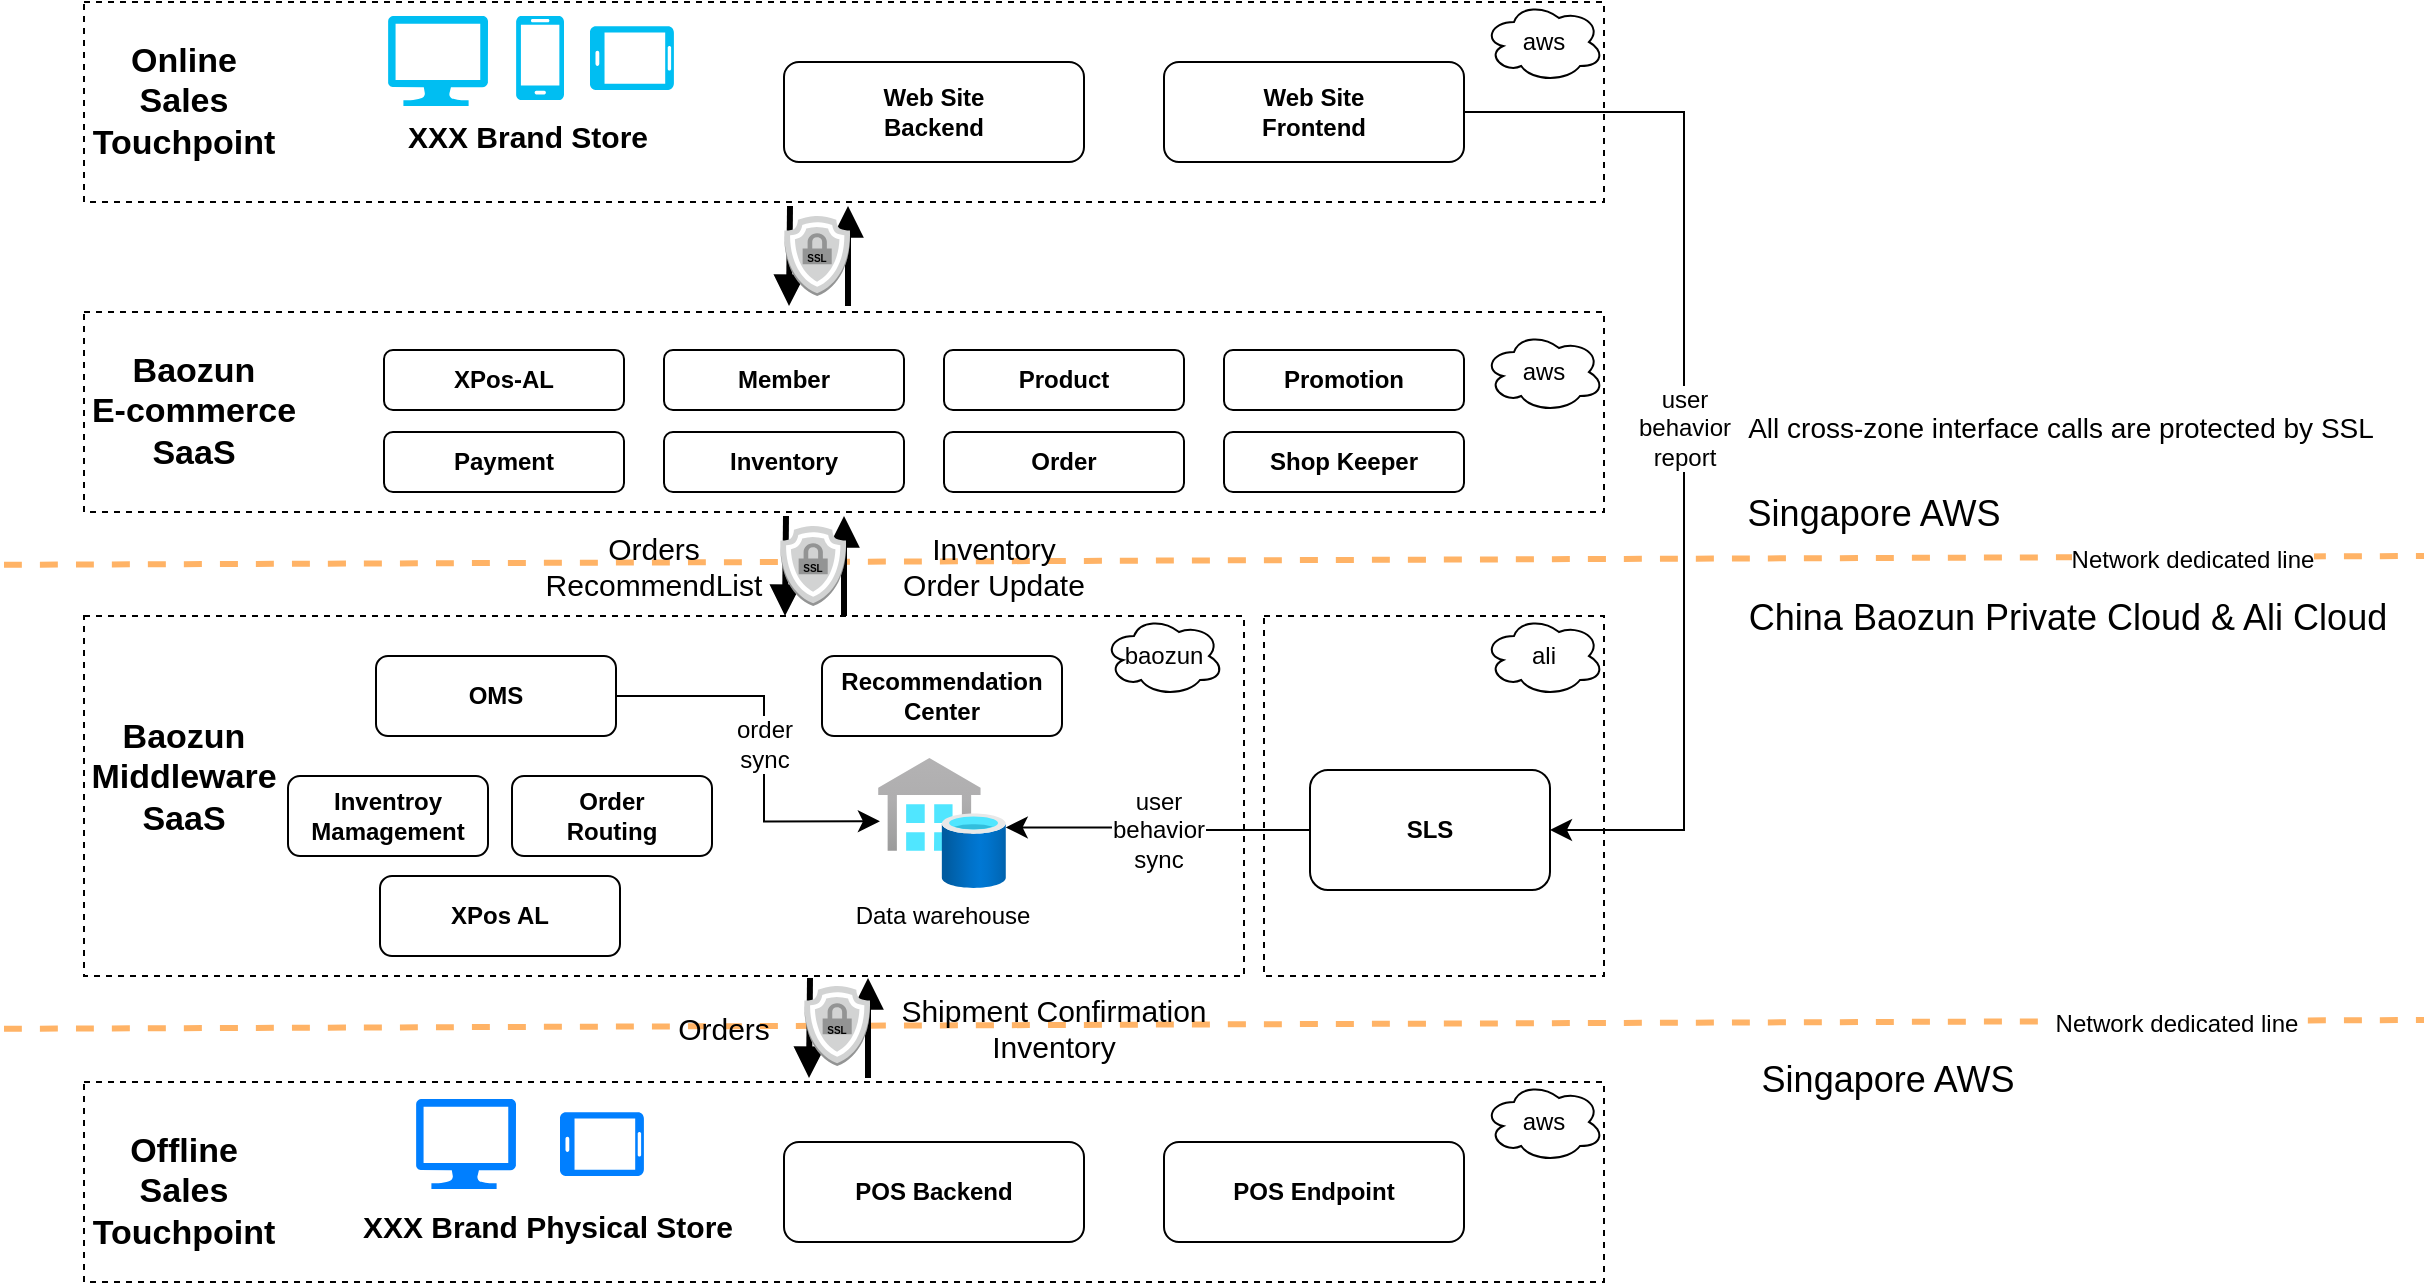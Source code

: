 <mxfile version="27.0.5">
  <diagram id="F0W5LtZeSDdKuc8qU7w1" name="Page-1">
    <mxGraphModel dx="2268" dy="1244" grid="1" gridSize="10" guides="1" tooltips="1" connect="1" arrows="1" fold="1" page="1" pageScale="1" pageWidth="827" pageHeight="1169" math="0" shadow="0">
      <root>
        <mxCell id="0" />
        <mxCell id="1" parent="0" />
        <mxCell id="w8T3L-g9OlZxXHHQqmX--83" value="" style="rounded=0;whiteSpace=wrap;html=1;dashed=1;" vertex="1" parent="1">
          <mxGeometry y="613" width="760" height="100" as="geometry" />
        </mxCell>
        <mxCell id="w8T3L-g9OlZxXHHQqmX--7" value="" style="rounded=0;whiteSpace=wrap;html=1;dashed=1;" vertex="1" parent="1">
          <mxGeometry y="380" width="580" height="180" as="geometry" />
        </mxCell>
        <mxCell id="w8T3L-g9OlZxXHHQqmX--1" value="" style="rounded=0;whiteSpace=wrap;html=1;dashed=1;" vertex="1" parent="1">
          <mxGeometry y="73" width="760" height="100" as="geometry" />
        </mxCell>
        <mxCell id="w8T3L-g9OlZxXHHQqmX--3" value="aws" style="ellipse;shape=cloud;whiteSpace=wrap;html=1;" vertex="1" parent="1">
          <mxGeometry x="700" y="73" width="60" height="40" as="geometry" />
        </mxCell>
        <mxCell id="w8T3L-g9OlZxXHHQqmX--4" value="" style="rounded=0;whiteSpace=wrap;html=1;dashed=1;" vertex="1" parent="1">
          <mxGeometry y="228" width="760" height="100" as="geometry" />
        </mxCell>
        <mxCell id="w8T3L-g9OlZxXHHQqmX--5" value="&lt;div&gt;baozun&lt;/div&gt;" style="ellipse;shape=cloud;whiteSpace=wrap;html=1;" vertex="1" parent="1">
          <mxGeometry x="510" y="380" width="60" height="40" as="geometry" />
        </mxCell>
        <mxCell id="w8T3L-g9OlZxXHHQqmX--6" value="" style="endArrow=none;dashed=1;html=1;rounded=0;fontSize=12;startSize=8;endSize=8;curved=1;strokeWidth=3;strokeColor=#FFB366;" edge="1" parent="1">
          <mxGeometry width="50" height="50" relative="1" as="geometry">
            <mxPoint x="-40" y="354.41" as="sourcePoint" />
            <mxPoint x="1170" y="350" as="targetPoint" />
          </mxGeometry>
        </mxCell>
        <mxCell id="w8T3L-g9OlZxXHHQqmX--98" value="Network dedicated line" style="edgeLabel;html=1;align=center;verticalAlign=middle;resizable=0;points=[];fontSize=12;" vertex="1" connectable="0" parent="w8T3L-g9OlZxXHHQqmX--6">
          <mxGeometry x="0.807" y="-1" relative="1" as="geometry">
            <mxPoint x="1" as="offset" />
          </mxGeometry>
        </mxCell>
        <mxCell id="w8T3L-g9OlZxXHHQqmX--9" value="OMS" style="rounded=1;whiteSpace=wrap;html=1;fontStyle=1" vertex="1" parent="1">
          <mxGeometry x="146" y="400" width="120" height="40" as="geometry" />
        </mxCell>
        <mxCell id="w8T3L-g9OlZxXHHQqmX--10" value="aws" style="ellipse;shape=cloud;whiteSpace=wrap;html=1;" vertex="1" parent="1">
          <mxGeometry x="700" y="238" width="60" height="40" as="geometry" />
        </mxCell>
        <mxCell id="w8T3L-g9OlZxXHHQqmX--11" value="XPos AL" style="rounded=1;whiteSpace=wrap;html=1;fontStyle=1" vertex="1" parent="1">
          <mxGeometry x="148" y="510" width="120" height="40" as="geometry" />
        </mxCell>
        <mxCell id="w8T3L-g9OlZxXHHQqmX--12" value="" style="rounded=0;whiteSpace=wrap;html=1;dashed=1;" vertex="1" parent="1">
          <mxGeometry x="590" y="380" width="170" height="180" as="geometry" />
        </mxCell>
        <mxCell id="w8T3L-g9OlZxXHHQqmX--13" value="SLS" style="rounded=1;whiteSpace=wrap;html=1;fontStyle=1" vertex="1" parent="1">
          <mxGeometry x="613" y="457" width="120" height="60" as="geometry" />
        </mxCell>
        <mxCell id="w8T3L-g9OlZxXHHQqmX--14" value="ali" style="ellipse;shape=cloud;whiteSpace=wrap;html=1;" vertex="1" parent="1">
          <mxGeometry x="700" y="380" width="60" height="40" as="geometry" />
        </mxCell>
        <mxCell id="w8T3L-g9OlZxXHHQqmX--16" value="&lt;div&gt;Recommendation&lt;/div&gt;&lt;div&gt;Center&lt;/div&gt;" style="rounded=1;whiteSpace=wrap;html=1;fontStyle=1" vertex="1" parent="1">
          <mxGeometry x="369" y="400" width="120" height="40" as="geometry" />
        </mxCell>
        <mxCell id="w8T3L-g9OlZxXHHQqmX--18" value="Member" style="rounded=1;whiteSpace=wrap;html=1;fontStyle=1" vertex="1" parent="1">
          <mxGeometry x="290" y="247" width="120" height="30" as="geometry" />
        </mxCell>
        <mxCell id="w8T3L-g9OlZxXHHQqmX--19" value="Product" style="rounded=1;whiteSpace=wrap;html=1;fontStyle=1" vertex="1" parent="1">
          <mxGeometry x="430" y="247" width="120" height="30" as="geometry" />
        </mxCell>
        <mxCell id="w8T3L-g9OlZxXHHQqmX--20" value="Promotion" style="rounded=1;whiteSpace=wrap;html=1;fontStyle=1" vertex="1" parent="1">
          <mxGeometry x="570" y="247" width="120" height="30" as="geometry" />
        </mxCell>
        <mxCell id="w8T3L-g9OlZxXHHQqmX--21" value="Inventory" style="rounded=1;whiteSpace=wrap;html=1;fontStyle=1" vertex="1" parent="1">
          <mxGeometry x="290" y="288" width="120" height="30" as="geometry" />
        </mxCell>
        <mxCell id="w8T3L-g9OlZxXHHQqmX--22" value="Shop Keeper" style="rounded=1;whiteSpace=wrap;html=1;fontStyle=1" vertex="1" parent="1">
          <mxGeometry x="570" y="288" width="120" height="30" as="geometry" />
        </mxCell>
        <mxCell id="w8T3L-g9OlZxXHHQqmX--24" value="Order" style="rounded=1;whiteSpace=wrap;html=1;fontStyle=1" vertex="1" parent="1">
          <mxGeometry x="430" y="288" width="120" height="30" as="geometry" />
        </mxCell>
        <mxCell id="w8T3L-g9OlZxXHHQqmX--25" value="Payment" style="rounded=1;whiteSpace=wrap;html=1;fontStyle=1" vertex="1" parent="1">
          <mxGeometry x="150" y="288" width="120" height="30" as="geometry" />
        </mxCell>
        <mxCell id="w8T3L-g9OlZxXHHQqmX--26" value="&lt;div&gt;Web Site&lt;/div&gt;&lt;div&gt;Backend&lt;/div&gt;" style="rounded=1;whiteSpace=wrap;html=1;fontStyle=1" vertex="1" parent="1">
          <mxGeometry x="350" y="103" width="150" height="50" as="geometry" />
        </mxCell>
        <mxCell id="w8T3L-g9OlZxXHHQqmX--27" value="" style="endArrow=block;html=1;rounded=0;fontSize=12;startSize=8;endSize=8;curved=1;endFill=1;strokeWidth=3;" edge="1" parent="1">
          <mxGeometry width="50" height="50" relative="1" as="geometry">
            <mxPoint x="351" y="330" as="sourcePoint" />
            <mxPoint x="350.5" y="380" as="targetPoint" />
          </mxGeometry>
        </mxCell>
        <mxCell id="w8T3L-g9OlZxXHHQqmX--28" value="" style="endArrow=none;html=1;rounded=0;fontSize=12;startSize=8;endSize=8;curved=1;startArrow=block;startFill=1;strokeWidth=3;" edge="1" parent="1">
          <mxGeometry width="50" height="50" relative="1" as="geometry">
            <mxPoint x="380" y="330" as="sourcePoint" />
            <mxPoint x="380" y="380" as="targetPoint" />
          </mxGeometry>
        </mxCell>
        <mxCell id="w8T3L-g9OlZxXHHQqmX--29" value="XPos-AL" style="rounded=1;whiteSpace=wrap;html=1;fontStyle=1" vertex="1" parent="1">
          <mxGeometry x="150" y="247" width="120" height="30" as="geometry" />
        </mxCell>
        <mxCell id="w8T3L-g9OlZxXHHQqmX--35" value="&lt;div&gt;user&lt;/div&gt;&lt;div&gt;behavior&lt;/div&gt;&lt;div&gt;report&lt;/div&gt;" style="rounded=0;orthogonalLoop=1;jettySize=auto;html=1;exitX=1;exitY=0.5;exitDx=0;exitDy=0;entryX=1;entryY=0.5;entryDx=0;entryDy=0;fontSize=12;startSize=8;endSize=8;edgeStyle=orthogonalEdgeStyle;" edge="1" parent="1" source="w8T3L-g9OlZxXHHQqmX--30" target="w8T3L-g9OlZxXHHQqmX--13">
          <mxGeometry relative="1" as="geometry">
            <Array as="points">
              <mxPoint x="800" y="128" />
              <mxPoint x="800" y="487" />
            </Array>
          </mxGeometry>
        </mxCell>
        <mxCell id="w8T3L-g9OlZxXHHQqmX--30" value="&lt;div&gt;Web Site&lt;/div&gt;&lt;div&gt;Frontend&lt;/div&gt;" style="rounded=1;whiteSpace=wrap;html=1;fontStyle=1" vertex="1" parent="1">
          <mxGeometry x="540" y="103" width="150" height="50" as="geometry" />
        </mxCell>
        <mxCell id="w8T3L-g9OlZxXHHQqmX--31" value="&lt;div&gt;Baozun&lt;/div&gt;&lt;div&gt;E-commerce&lt;/div&gt;&lt;div&gt;SaaS&lt;/div&gt;" style="text;html=1;align=center;verticalAlign=middle;whiteSpace=wrap;rounded=0;fontSize=17;fontStyle=1" vertex="1" parent="1">
          <mxGeometry y="253" width="110" height="50" as="geometry" />
        </mxCell>
        <mxCell id="w8T3L-g9OlZxXHHQqmX--32" value="&lt;div&gt;Baozun&lt;/div&gt;&lt;div&gt;Middleware&lt;/div&gt;&lt;div&gt;SaaS&lt;/div&gt;" style="text;html=1;align=center;verticalAlign=middle;whiteSpace=wrap;rounded=0;fontSize=17;fontStyle=1" vertex="1" parent="1">
          <mxGeometry y="436" width="100" height="50" as="geometry" />
        </mxCell>
        <mxCell id="w8T3L-g9OlZxXHHQqmX--33" value="&lt;div&gt;Inventroy&lt;/div&gt;&lt;div&gt;Mamagement&lt;/div&gt;" style="rounded=1;whiteSpace=wrap;html=1;fontStyle=1" vertex="1" parent="1">
          <mxGeometry x="102" y="460" width="100" height="40" as="geometry" />
        </mxCell>
        <mxCell id="w8T3L-g9OlZxXHHQqmX--34" value="&lt;div&gt;Order&lt;/div&gt;&lt;div&gt;Routing&lt;/div&gt;" style="rounded=1;whiteSpace=wrap;html=1;fontStyle=1" vertex="1" parent="1">
          <mxGeometry x="214" y="460" width="100" height="40" as="geometry" />
        </mxCell>
        <mxCell id="w8T3L-g9OlZxXHHQqmX--38" value="" style="group" vertex="1" connectable="0" parent="1">
          <mxGeometry x="348" y="335" width="33" height="40" as="geometry" />
        </mxCell>
        <mxCell id="w8T3L-g9OlZxXHHQqmX--36" value="" style="outlineConnect=0;dashed=0;verticalLabelPosition=bottom;verticalAlign=top;align=center;html=1;shape=mxgraph.aws3.ssl_padlock;fillColor=#D2D3D3;gradientColor=none;" vertex="1" parent="w8T3L-g9OlZxXHHQqmX--38">
          <mxGeometry width="33" height="40" as="geometry" />
        </mxCell>
        <mxCell id="w8T3L-g9OlZxXHHQqmX--37" value="SSL" style="text;html=1;align=center;verticalAlign=middle;whiteSpace=wrap;rounded=0;fontSize=5;fontStyle=1" vertex="1" parent="w8T3L-g9OlZxXHHQqmX--38">
          <mxGeometry x="11" y="15" width="11" height="10" as="geometry" />
        </mxCell>
        <mxCell id="w8T3L-g9OlZxXHHQqmX--39" value="&lt;div&gt;Online&lt;/div&gt;&lt;div&gt;Sales&lt;/div&gt;&lt;div&gt;Touchpoint&lt;/div&gt;" style="text;html=1;align=center;verticalAlign=middle;whiteSpace=wrap;rounded=0;fontSize=17;fontStyle=1" vertex="1" parent="1">
          <mxGeometry y="98" width="100" height="50" as="geometry" />
        </mxCell>
        <mxCell id="w8T3L-g9OlZxXHHQqmX--46" value="Data warehouse" style="image;aspect=fixed;html=1;points=[];align=center;fontSize=12;image=img/lib/azure2/databases/SQL_Data_Warehouses.svg;" vertex="1" parent="1">
          <mxGeometry x="397" y="451" width="64" height="65" as="geometry" />
        </mxCell>
        <mxCell id="w8T3L-g9OlZxXHHQqmX--47" value="&lt;div&gt;user&lt;/div&gt;&lt;div&gt;behavior&lt;/div&gt;&lt;div&gt;sync&lt;/div&gt;" style="edgeStyle=orthogonalEdgeStyle;rounded=0;orthogonalLoop=1;jettySize=auto;html=1;exitX=0;exitY=0.5;exitDx=0;exitDy=0;entryX=0.998;entryY=0.534;entryDx=0;entryDy=0;entryPerimeter=0;fontSize=12;startSize=8;endSize=8;" edge="1" parent="1" source="w8T3L-g9OlZxXHHQqmX--13" target="w8T3L-g9OlZxXHHQqmX--46">
          <mxGeometry relative="1" as="geometry" />
        </mxCell>
        <mxCell id="w8T3L-g9OlZxXHHQqmX--56" value="&lt;div&gt;order&lt;/div&gt;&lt;div&gt;sync&lt;/div&gt;" style="rounded=0;orthogonalLoop=1;jettySize=auto;html=1;exitX=1;exitY=0.5;exitDx=0;exitDy=0;fontSize=12;startSize=8;endSize=8;edgeStyle=orthogonalEdgeStyle;entryX=0.015;entryY=0.487;entryDx=0;entryDy=0;entryPerimeter=0;" edge="1" parent="1" source="w8T3L-g9OlZxXHHQqmX--9" target="w8T3L-g9OlZxXHHQqmX--46">
          <mxGeometry relative="1" as="geometry">
            <Array as="points">
              <mxPoint x="340" y="420" />
              <mxPoint x="340" y="483" />
            </Array>
          </mxGeometry>
        </mxCell>
        <mxCell id="w8T3L-g9OlZxXHHQqmX--57" value="" style="endArrow=block;html=1;rounded=0;fontSize=12;startSize=8;endSize=8;curved=1;endFill=1;strokeWidth=3;" edge="1" parent="1">
          <mxGeometry width="50" height="50" relative="1" as="geometry">
            <mxPoint x="353" y="175" as="sourcePoint" />
            <mxPoint x="352.5" y="225" as="targetPoint" />
          </mxGeometry>
        </mxCell>
        <mxCell id="w8T3L-g9OlZxXHHQqmX--58" value="" style="endArrow=none;html=1;rounded=0;fontSize=12;startSize=8;endSize=8;curved=1;startArrow=block;startFill=1;strokeWidth=3;" edge="1" parent="1">
          <mxGeometry width="50" height="50" relative="1" as="geometry">
            <mxPoint x="382" y="175" as="sourcePoint" />
            <mxPoint x="382" y="225" as="targetPoint" />
          </mxGeometry>
        </mxCell>
        <mxCell id="w8T3L-g9OlZxXHHQqmX--59" value="" style="group;fontStyle=1" vertex="1" connectable="0" parent="1">
          <mxGeometry x="350" y="180" width="33" height="40" as="geometry" />
        </mxCell>
        <mxCell id="w8T3L-g9OlZxXHHQqmX--60" value="" style="outlineConnect=0;dashed=0;verticalLabelPosition=bottom;verticalAlign=top;align=center;html=1;shape=mxgraph.aws3.ssl_padlock;fillColor=#D2D3D3;gradientColor=none;" vertex="1" parent="w8T3L-g9OlZxXHHQqmX--59">
          <mxGeometry width="33" height="40" as="geometry" />
        </mxCell>
        <mxCell id="w8T3L-g9OlZxXHHQqmX--61" value="SSL" style="text;html=1;align=center;verticalAlign=middle;whiteSpace=wrap;rounded=0;fontSize=5;fontStyle=1" vertex="1" parent="w8T3L-g9OlZxXHHQqmX--59">
          <mxGeometry x="11" y="15" width="11" height="10" as="geometry" />
        </mxCell>
        <mxCell id="w8T3L-g9OlZxXHHQqmX--63" value="&lt;div&gt;Orders&lt;/div&gt;&lt;div&gt;RecommendList&lt;/div&gt;" style="text;html=1;align=center;verticalAlign=middle;whiteSpace=wrap;rounded=0;fontSize=15;" vertex="1" parent="1">
          <mxGeometry x="220" y="340" width="130" height="30" as="geometry" />
        </mxCell>
        <mxCell id="w8T3L-g9OlZxXHHQqmX--64" value="&lt;div&gt;Inventory&lt;/div&gt;&lt;div&gt;Order Update&lt;/div&gt;" style="text;html=1;align=center;verticalAlign=middle;whiteSpace=wrap;rounded=0;fontSize=15;" vertex="1" parent="1">
          <mxGeometry x="390" y="340" width="130" height="30" as="geometry" />
        </mxCell>
        <mxCell id="w8T3L-g9OlZxXHHQqmX--65" value="POS Backend" style="rounded=1;whiteSpace=wrap;html=1;fontStyle=1" vertex="1" parent="1">
          <mxGeometry x="350" y="643" width="150" height="50" as="geometry" />
        </mxCell>
        <mxCell id="w8T3L-g9OlZxXHHQqmX--66" value="Singapore AWS" style="text;html=1;align=center;verticalAlign=middle;whiteSpace=wrap;rounded=0;fontSize=18;" vertex="1" parent="1">
          <mxGeometry x="820" y="310" width="150" height="38" as="geometry" />
        </mxCell>
        <mxCell id="w8T3L-g9OlZxXHHQqmX--67" value="China Baozun Private Cloud &amp;amp; Ali Cloud" style="text;html=1;align=center;verticalAlign=middle;whiteSpace=wrap;rounded=0;fontSize=18;" vertex="1" parent="1">
          <mxGeometry x="827" y="362" width="330" height="38" as="geometry" />
        </mxCell>
        <mxCell id="w8T3L-g9OlZxXHHQqmX--68" value="All cross-zone interface calls are protected by SSL" style="text;html=1;align=center;verticalAlign=middle;whiteSpace=wrap;rounded=0;fontSize=14;" vertex="1" parent="1">
          <mxGeometry x="827" y="272" width="323" height="28" as="geometry" />
        </mxCell>
        <mxCell id="w8T3L-g9OlZxXHHQqmX--70" value="" style="endArrow=none;dashed=1;html=1;rounded=0;fontSize=12;startSize=8;endSize=8;curved=1;strokeWidth=3;strokeColor=#FFB366;" edge="1" parent="1">
          <mxGeometry width="50" height="50" relative="1" as="geometry">
            <mxPoint x="-40" y="586.41" as="sourcePoint" />
            <mxPoint x="1170" y="582" as="targetPoint" />
          </mxGeometry>
        </mxCell>
        <mxCell id="w8T3L-g9OlZxXHHQqmX--99" value="Network dedicated line" style="edgeLabel;html=1;align=center;verticalAlign=middle;resizable=0;points=[];fontSize=12;" vertex="1" connectable="0" parent="w8T3L-g9OlZxXHHQqmX--70">
          <mxGeometry x="0.793" y="-1" relative="1" as="geometry">
            <mxPoint x="1" as="offset" />
          </mxGeometry>
        </mxCell>
        <mxCell id="w8T3L-g9OlZxXHHQqmX--76" value="" style="endArrow=block;html=1;rounded=0;fontSize=12;startSize=8;endSize=8;curved=1;endFill=1;strokeWidth=3;" edge="1" parent="1">
          <mxGeometry width="50" height="50" relative="1" as="geometry">
            <mxPoint x="363" y="561" as="sourcePoint" />
            <mxPoint x="362.5" y="611" as="targetPoint" />
          </mxGeometry>
        </mxCell>
        <mxCell id="w8T3L-g9OlZxXHHQqmX--77" value="" style="endArrow=none;html=1;rounded=0;fontSize=12;startSize=8;endSize=8;curved=1;startArrow=block;startFill=1;strokeWidth=3;" edge="1" parent="1">
          <mxGeometry width="50" height="50" relative="1" as="geometry">
            <mxPoint x="392" y="561" as="sourcePoint" />
            <mxPoint x="392" y="611" as="targetPoint" />
          </mxGeometry>
        </mxCell>
        <mxCell id="w8T3L-g9OlZxXHHQqmX--78" value="" style="group" vertex="1" connectable="0" parent="1">
          <mxGeometry x="360" y="565" width="33" height="40" as="geometry" />
        </mxCell>
        <mxCell id="w8T3L-g9OlZxXHHQqmX--79" value="" style="outlineConnect=0;dashed=0;verticalLabelPosition=bottom;verticalAlign=top;align=center;html=1;shape=mxgraph.aws3.ssl_padlock;fillColor=#D2D3D3;gradientColor=none;" vertex="1" parent="w8T3L-g9OlZxXHHQqmX--78">
          <mxGeometry width="33" height="40" as="geometry" />
        </mxCell>
        <mxCell id="w8T3L-g9OlZxXHHQqmX--80" value="SSL" style="text;html=1;align=center;verticalAlign=middle;whiteSpace=wrap;rounded=0;fontSize=5;fontStyle=1" vertex="1" parent="w8T3L-g9OlZxXHHQqmX--78">
          <mxGeometry x="11" y="16" width="11" height="10" as="geometry" />
        </mxCell>
        <mxCell id="w8T3L-g9OlZxXHHQqmX--81" value="&lt;div&gt;Orders&lt;/div&gt;" style="text;html=1;align=center;verticalAlign=middle;whiteSpace=wrap;rounded=0;fontSize=15;" vertex="1" parent="1">
          <mxGeometry x="290" y="571" width="60" height="30" as="geometry" />
        </mxCell>
        <mxCell id="w8T3L-g9OlZxXHHQqmX--82" value="&lt;div&gt;Shipment Confirmation&lt;/div&gt;&lt;div&gt;Inventory&lt;/div&gt;" style="text;html=1;align=center;verticalAlign=middle;whiteSpace=wrap;rounded=0;fontSize=15;" vertex="1" parent="1">
          <mxGeometry x="400" y="571" width="170" height="30" as="geometry" />
        </mxCell>
        <mxCell id="w8T3L-g9OlZxXHHQqmX--85" value="POS Endpoint" style="rounded=1;whiteSpace=wrap;html=1;fontStyle=1" vertex="1" parent="1">
          <mxGeometry x="540" y="643" width="150" height="50" as="geometry" />
        </mxCell>
        <mxCell id="w8T3L-g9OlZxXHHQqmX--86" value="&lt;div&gt;Offline&lt;/div&gt;&lt;div&gt;Sales&lt;/div&gt;&lt;div&gt;Touchpoint&lt;/div&gt;" style="text;html=1;align=center;verticalAlign=middle;whiteSpace=wrap;rounded=0;fontSize=17;fontStyle=1" vertex="1" parent="1">
          <mxGeometry y="643" width="100" height="50" as="geometry" />
        </mxCell>
        <mxCell id="w8T3L-g9OlZxXHHQqmX--87" value="Singapore AWS" style="text;html=1;align=center;verticalAlign=middle;whiteSpace=wrap;rounded=0;fontSize=18;" vertex="1" parent="1">
          <mxGeometry x="827" y="593" width="150" height="38" as="geometry" />
        </mxCell>
        <mxCell id="w8T3L-g9OlZxXHHQqmX--88" value="aws" style="ellipse;shape=cloud;whiteSpace=wrap;html=1;" vertex="1" parent="1">
          <mxGeometry x="700" y="613" width="60" height="40" as="geometry" />
        </mxCell>
        <mxCell id="w8T3L-g9OlZxXHHQqmX--90" value="" style="verticalLabelPosition=bottom;html=1;verticalAlign=top;align=center;strokeColor=none;fillColor=#00BEF2;shape=mxgraph.azure.mobile;pointerEvents=1;" vertex="1" parent="1">
          <mxGeometry x="216" y="80" width="24" height="42" as="geometry" />
        </mxCell>
        <mxCell id="w8T3L-g9OlZxXHHQqmX--91" value="" style="verticalLabelPosition=bottom;html=1;verticalAlign=top;align=center;strokeColor=none;fillColor=#00BEF2;shape=mxgraph.azure.computer;pointerEvents=1;" vertex="1" parent="1">
          <mxGeometry x="152" y="80" width="50" height="45" as="geometry" />
        </mxCell>
        <mxCell id="w8T3L-g9OlZxXHHQqmX--92" value="XXX Brand Store" style="text;html=1;align=center;verticalAlign=middle;whiteSpace=wrap;rounded=0;fontSize=15;fontStyle=1" vertex="1" parent="1">
          <mxGeometry x="154" y="125" width="136" height="30" as="geometry" />
        </mxCell>
        <mxCell id="w8T3L-g9OlZxXHHQqmX--94" value="" style="verticalLabelPosition=bottom;html=1;verticalAlign=top;align=center;strokeColor=none;fillColor=#00BEF2;shape=mxgraph.azure.mobile;pointerEvents=1;rotation=90;" vertex="1" parent="1">
          <mxGeometry x="258" y="80" width="32" height="42" as="geometry" />
        </mxCell>
        <mxCell id="w8T3L-g9OlZxXHHQqmX--95" value="" style="verticalLabelPosition=bottom;html=1;verticalAlign=top;align=center;strokeColor=none;fillColor=#007FFF;shape=mxgraph.azure.computer;pointerEvents=1;" vertex="1" parent="1">
          <mxGeometry x="166" y="621.5" width="50" height="45" as="geometry" />
        </mxCell>
        <mxCell id="w8T3L-g9OlZxXHHQqmX--96" value="XXX Brand Physical Store" style="text;html=1;align=center;verticalAlign=middle;whiteSpace=wrap;rounded=0;fontSize=15;fontStyle=1" vertex="1" parent="1">
          <mxGeometry x="134" y="670" width="196" height="30" as="geometry" />
        </mxCell>
        <mxCell id="w8T3L-g9OlZxXHHQqmX--97" value="" style="verticalLabelPosition=bottom;html=1;verticalAlign=top;align=center;strokeColor=none;fillColor=#007FFF;shape=mxgraph.azure.mobile;pointerEvents=1;rotation=90;" vertex="1" parent="1">
          <mxGeometry x="243" y="623" width="32" height="42" as="geometry" />
        </mxCell>
      </root>
    </mxGraphModel>
  </diagram>
</mxfile>
